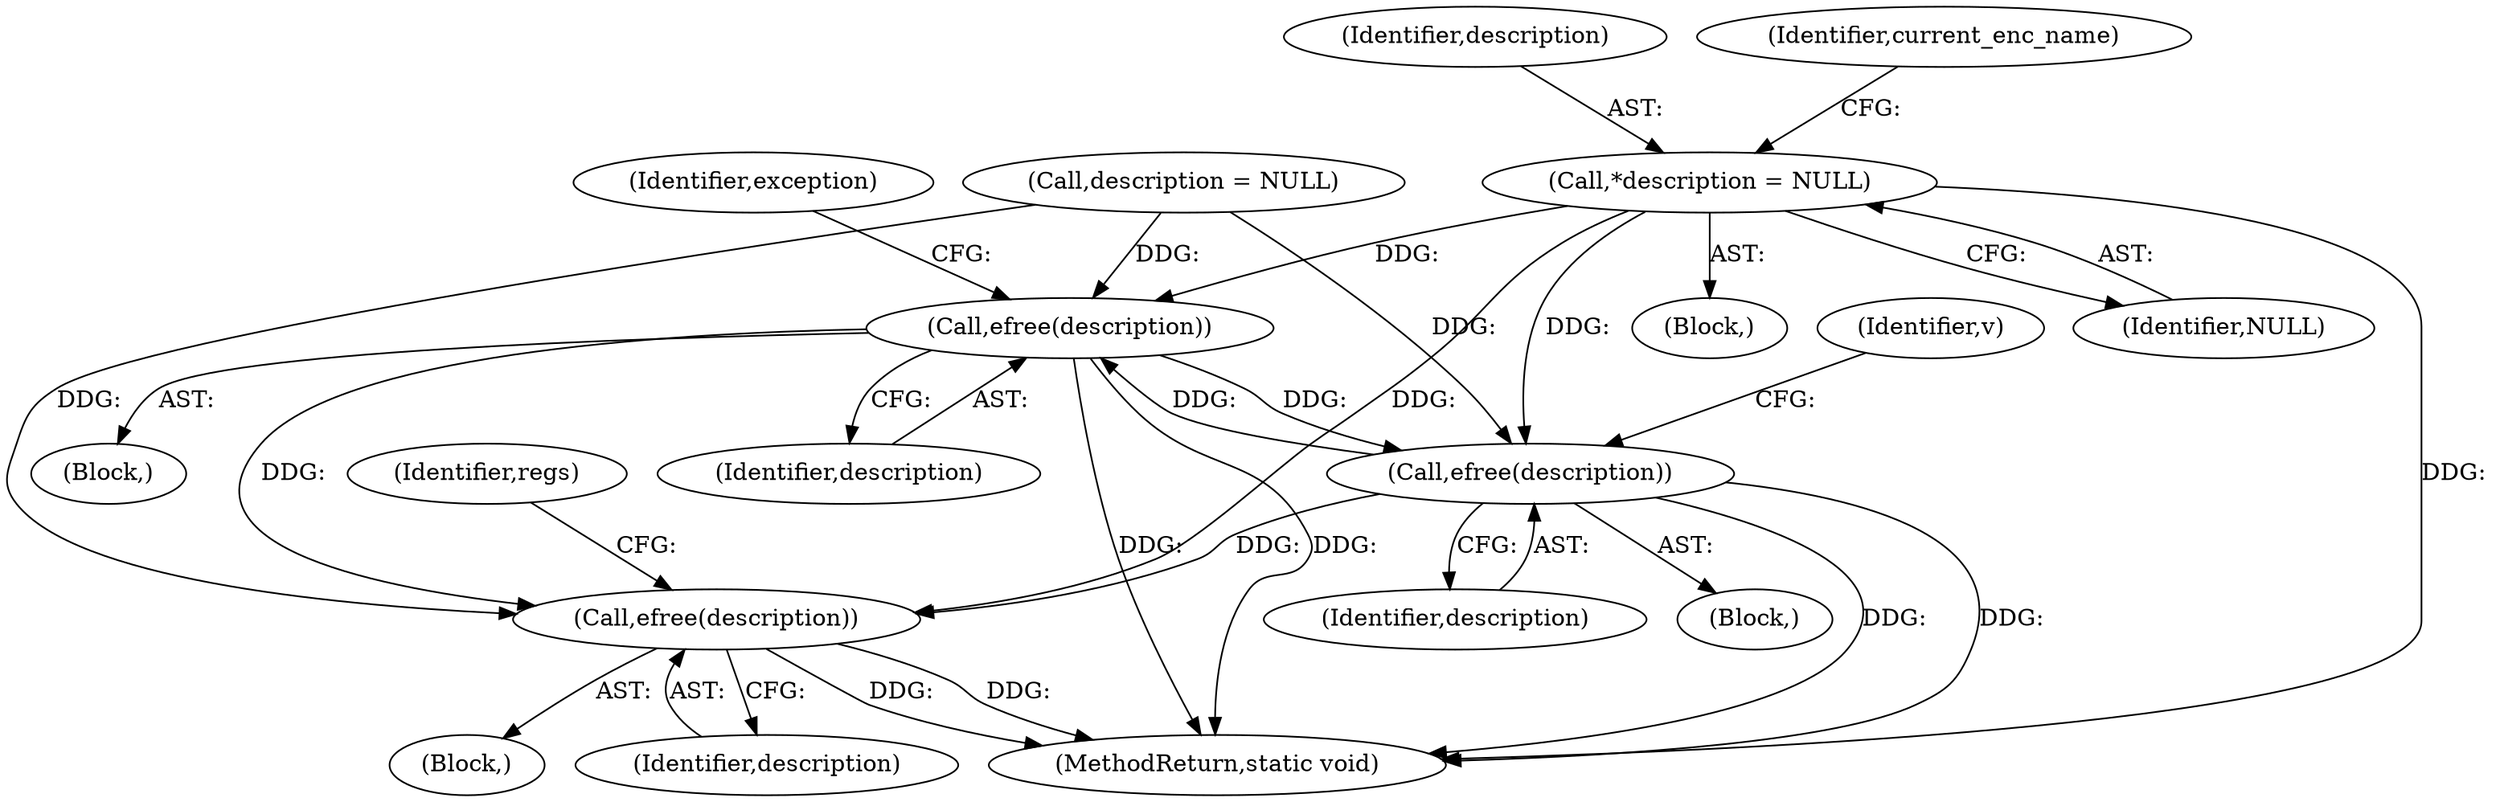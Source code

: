 digraph "0_php-src_5b597a2e5b28e2d5a52fc1be13f425f08f47cb62?w=1_1@pointer" {
"1000148" [label="(Call,*description = NULL)"];
"1000608" [label="(Call,efree(description))"];
"1000623" [label="(Call,efree(description))"];
"1000702" [label="(Call,efree(description))"];
"1000149" [label="(Identifier,description)"];
"1000607" [label="(Block,)"];
"1000623" [label="(Call,efree(description))"];
"1000117" [label="(Block,)"];
"1000702" [label="(Call,efree(description))"];
"1000609" [label="(Identifier,description)"];
"1000613" [label="(Identifier,exception)"];
"1000701" [label="(Block,)"];
"1000156" [label="(Identifier,current_enc_name)"];
"1000622" [label="(Block,)"];
"1000608" [label="(Call,efree(description))"];
"1000703" [label="(Identifier,description)"];
"1000743" [label="(MethodReturn,static void)"];
"1000150" [label="(Identifier,NULL)"];
"1000277" [label="(Call,description = NULL)"];
"1000627" [label="(Identifier,v)"];
"1000624" [label="(Identifier,description)"];
"1000148" [label="(Call,*description = NULL)"];
"1000706" [label="(Identifier,regs)"];
"1000148" -> "1000117"  [label="AST: "];
"1000148" -> "1000150"  [label="CFG: "];
"1000149" -> "1000148"  [label="AST: "];
"1000150" -> "1000148"  [label="AST: "];
"1000156" -> "1000148"  [label="CFG: "];
"1000148" -> "1000743"  [label="DDG: "];
"1000148" -> "1000608"  [label="DDG: "];
"1000148" -> "1000623"  [label="DDG: "];
"1000148" -> "1000702"  [label="DDG: "];
"1000608" -> "1000607"  [label="AST: "];
"1000608" -> "1000609"  [label="CFG: "];
"1000609" -> "1000608"  [label="AST: "];
"1000613" -> "1000608"  [label="CFG: "];
"1000608" -> "1000743"  [label="DDG: "];
"1000608" -> "1000743"  [label="DDG: "];
"1000623" -> "1000608"  [label="DDG: "];
"1000277" -> "1000608"  [label="DDG: "];
"1000608" -> "1000623"  [label="DDG: "];
"1000608" -> "1000702"  [label="DDG: "];
"1000623" -> "1000622"  [label="AST: "];
"1000623" -> "1000624"  [label="CFG: "];
"1000624" -> "1000623"  [label="AST: "];
"1000627" -> "1000623"  [label="CFG: "];
"1000623" -> "1000743"  [label="DDG: "];
"1000623" -> "1000743"  [label="DDG: "];
"1000277" -> "1000623"  [label="DDG: "];
"1000623" -> "1000702"  [label="DDG: "];
"1000702" -> "1000701"  [label="AST: "];
"1000702" -> "1000703"  [label="CFG: "];
"1000703" -> "1000702"  [label="AST: "];
"1000706" -> "1000702"  [label="CFG: "];
"1000702" -> "1000743"  [label="DDG: "];
"1000702" -> "1000743"  [label="DDG: "];
"1000277" -> "1000702"  [label="DDG: "];
}
